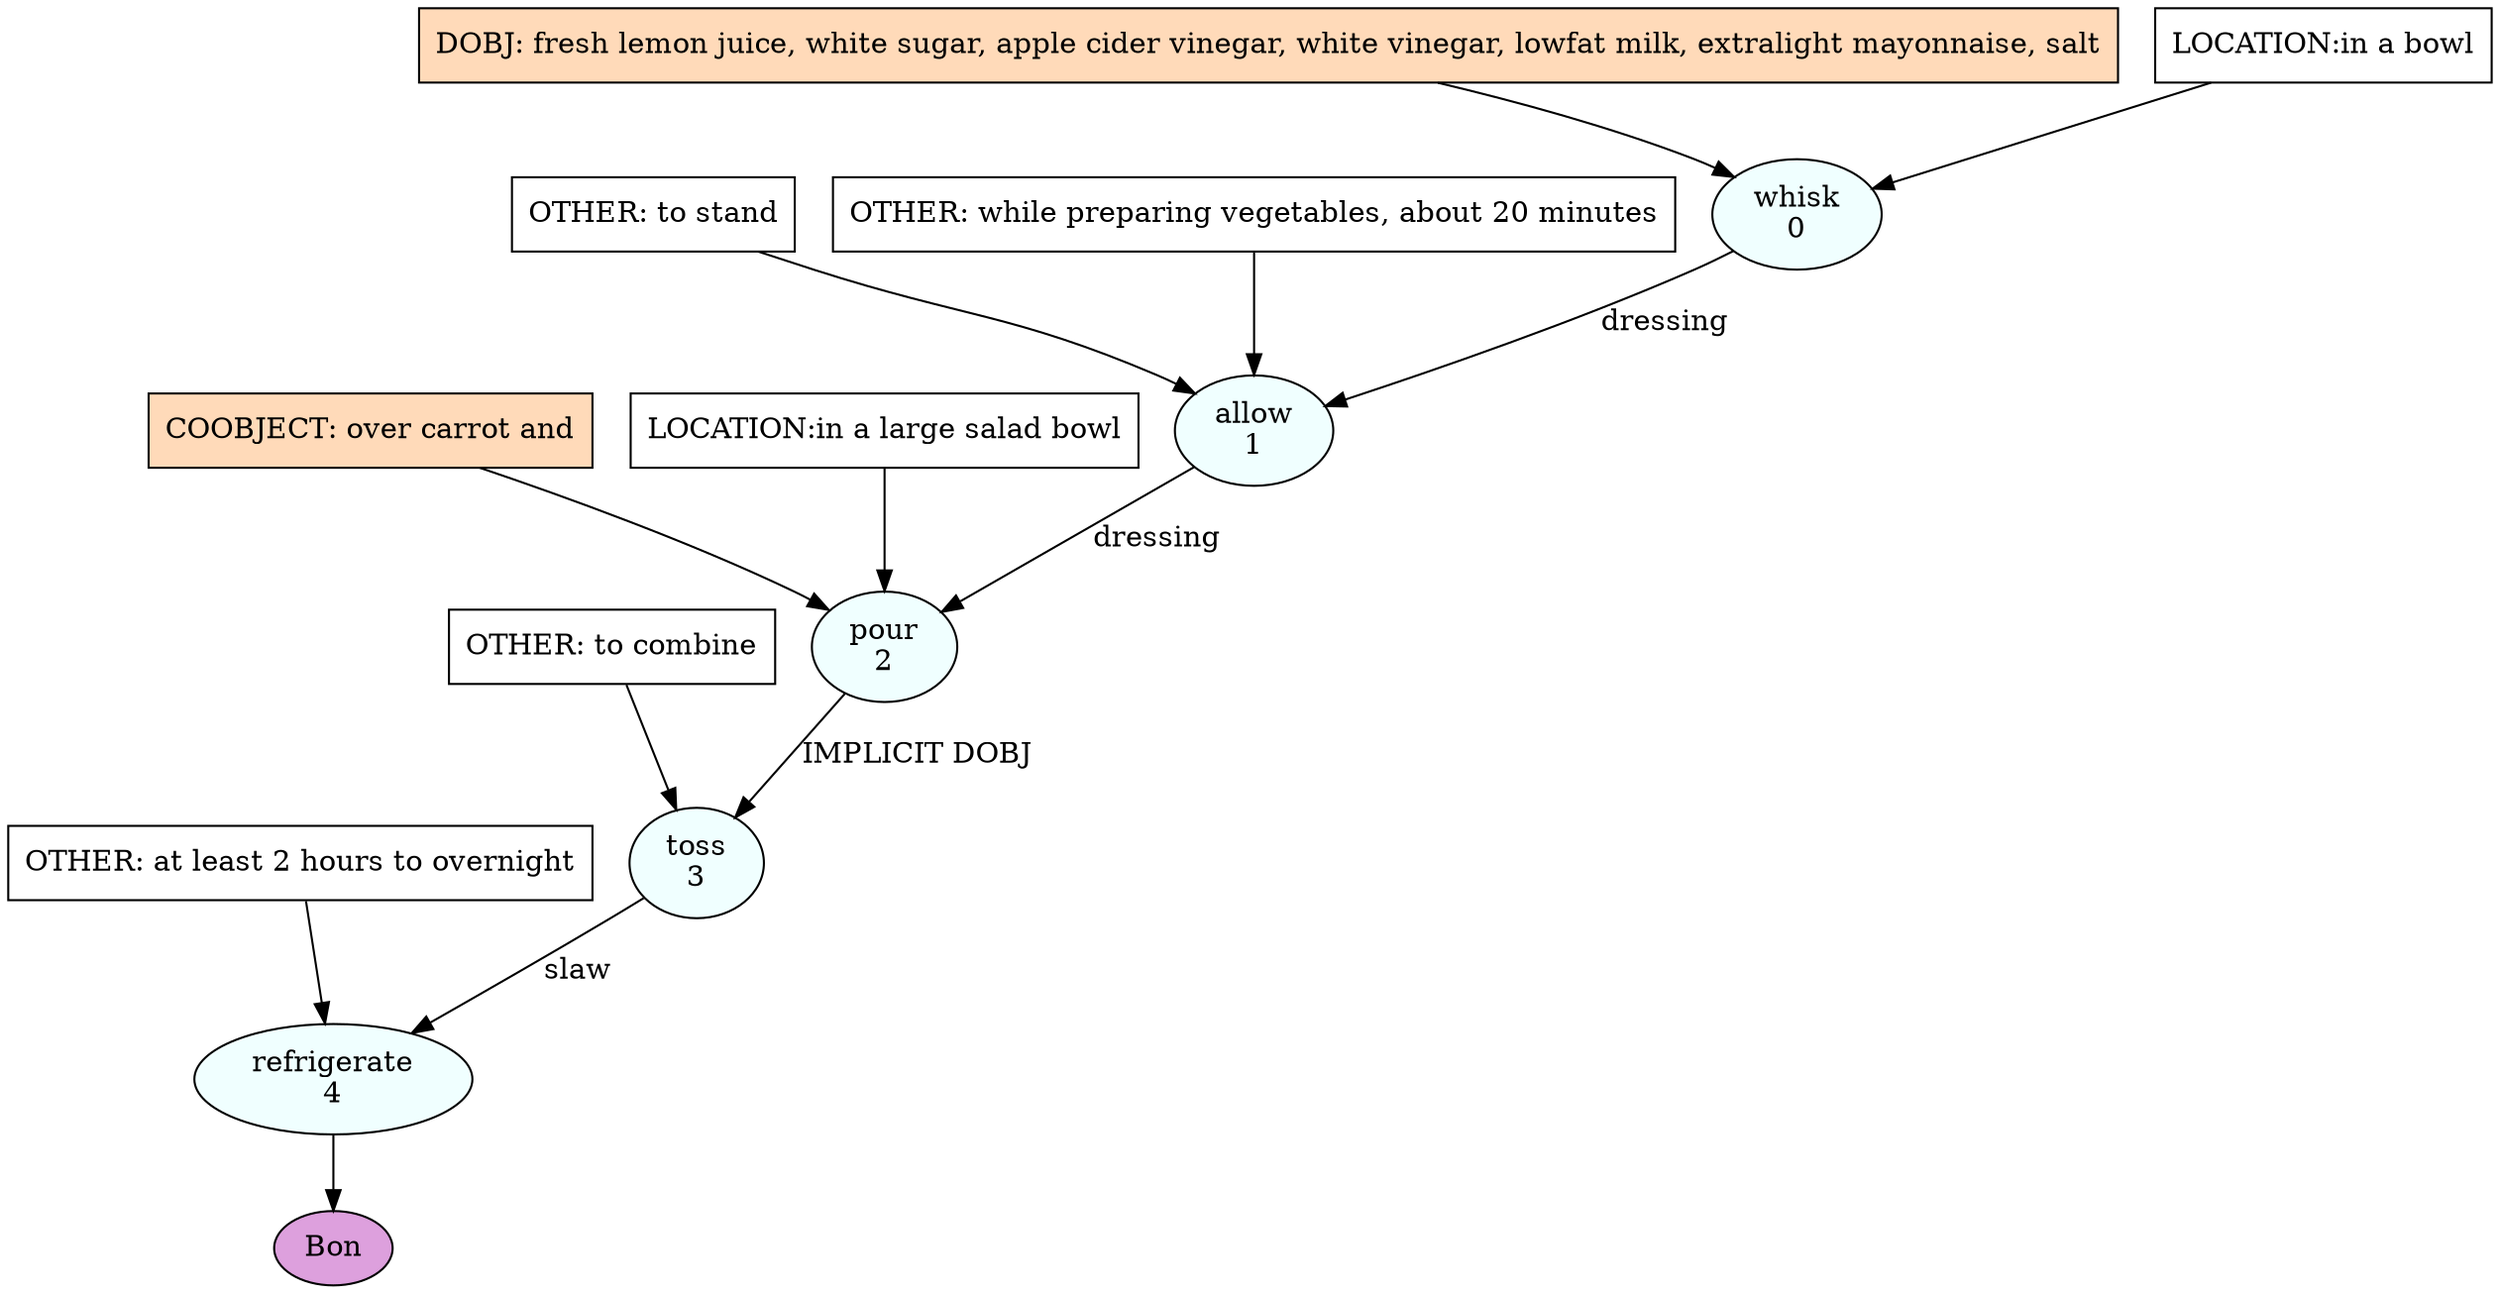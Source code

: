 digraph recipe {
E0[label="whisk
0", shape=oval, style=filled, fillcolor=azure]
E1[label="allow
1", shape=oval, style=filled, fillcolor=azure]
E2[label="pour
2", shape=oval, style=filled, fillcolor=azure]
E3[label="toss
3", shape=oval, style=filled, fillcolor=azure]
E4[label="refrigerate
4", shape=oval, style=filled, fillcolor=azure]
D0[label="DOBJ: fresh lemon juice, white sugar, apple cider vinegar, white vinegar, lowfat milk, extralight mayonnaise, salt", shape=box, style=filled, fillcolor=peachpuff]
D0 -> E0
P0_0[label="LOCATION:in a bowl", shape=box, style=filled, fillcolor=white]
P0_0 -> E0
E0 -> E1 [label="dressing"]
O1_0_0[label="OTHER: to stand", shape=box, style=filled, fillcolor=white]
O1_0_0 -> E1
O1_1_0[label="OTHER: while preparing vegetables, about 20 minutes", shape=box, style=filled, fillcolor=white]
O1_1_0 -> E1
E1 -> E2 [label="dressing"]
P2_0_ing[label="COOBJECT: over carrot and", shape=box, style=filled, fillcolor=peachpuff]
P2_0_ing -> E2
P2_1_0[label="LOCATION:in a large salad bowl", shape=box, style=filled, fillcolor=white]
P2_1_0 -> E2
E2 -> E3 [label="IMPLICIT DOBJ"]
O3_0_0[label="OTHER: to combine", shape=box, style=filled, fillcolor=white]
O3_0_0 -> E3
E3 -> E4 [label="slaw"]
O4_0_0[label="OTHER: at least 2 hours to overnight", shape=box, style=filled, fillcolor=white]
O4_0_0 -> E4
EOR[label="Bon", shape=oval, style=filled, fillcolor=plum]
E4 -> EOR
}
